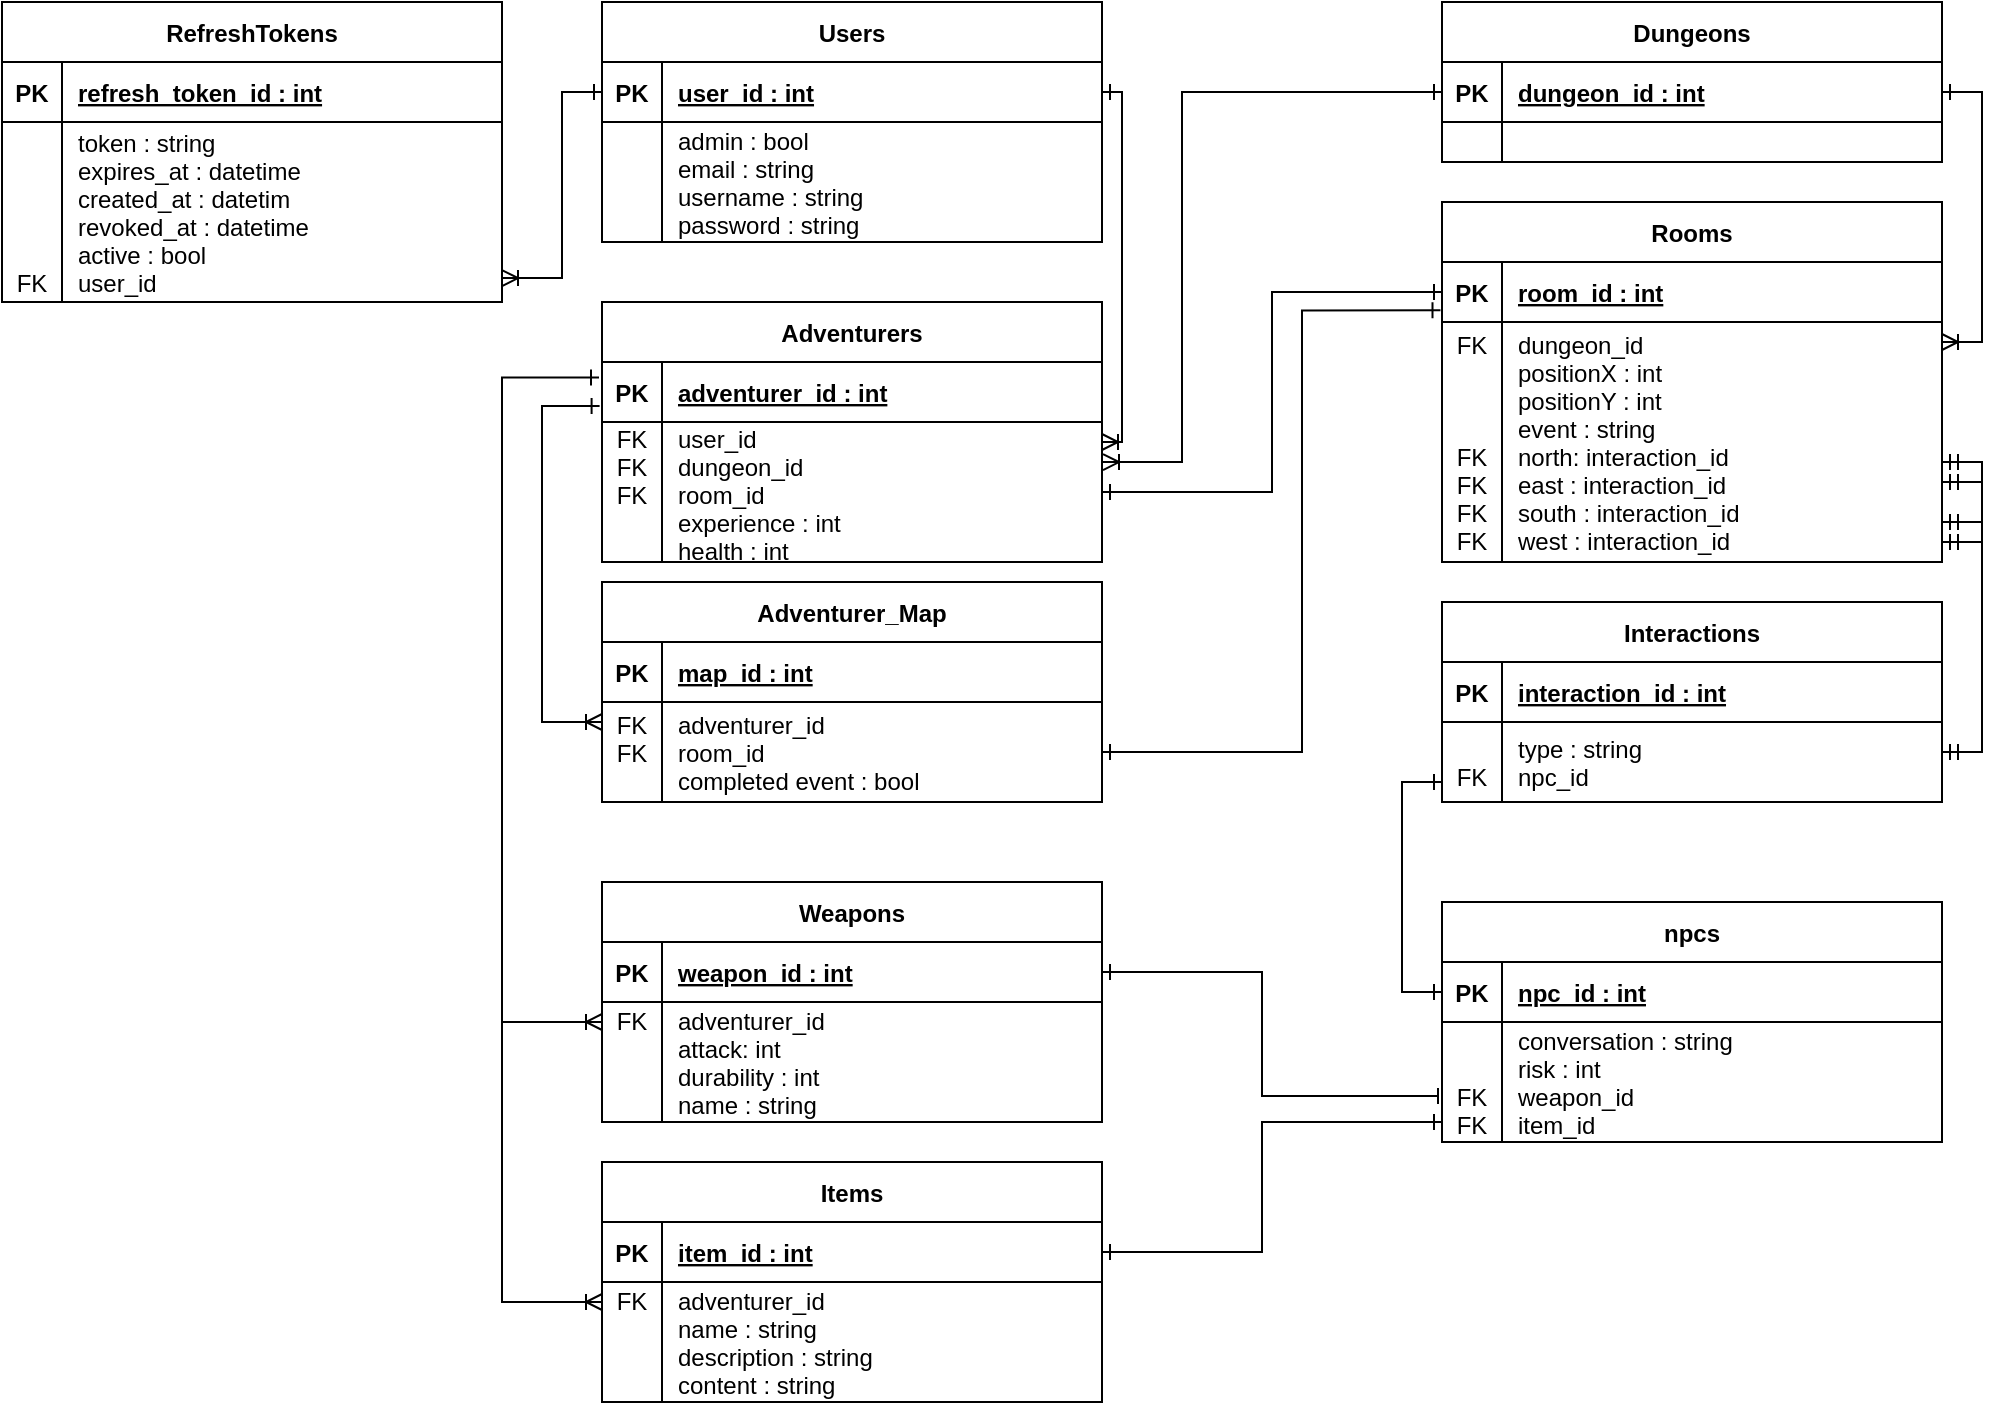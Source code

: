 <mxfile version="15.3.7" type="device"><diagram id="R2lEEEUBdFMjLlhIrx00" name="Page-1"><mxGraphModel dx="1312" dy="761" grid="1" gridSize="10" guides="1" tooltips="1" connect="1" arrows="1" fold="1" page="1" pageScale="1" pageWidth="850" pageHeight="1100" math="0" shadow="0" extFonts="Permanent Marker^https://fonts.googleapis.com/css?family=Permanent+Marker"><root><mxCell id="0"/><mxCell id="1" parent="0"/><mxCell id="aeh51tjurG49gec1VI62-1" value="Users" style="shape=table;startSize=30;container=1;collapsible=1;childLayout=tableLayout;fixedRows=1;rowLines=0;fontStyle=1;align=center;resizeLast=1;" parent="1" vertex="1"><mxGeometry x="70" y="40" width="250" height="120" as="geometry"/></mxCell><mxCell id="aeh51tjurG49gec1VI62-2" value="" style="shape=partialRectangle;collapsible=0;dropTarget=0;pointerEvents=0;fillColor=none;points=[[0,0.5],[1,0.5]];portConstraint=eastwest;top=0;left=0;right=0;bottom=1;" parent="aeh51tjurG49gec1VI62-1" vertex="1"><mxGeometry y="30" width="250" height="30" as="geometry"/></mxCell><mxCell id="aeh51tjurG49gec1VI62-3" value="PK" style="shape=partialRectangle;overflow=hidden;connectable=0;fillColor=none;top=0;left=0;bottom=0;right=0;fontStyle=1;" parent="aeh51tjurG49gec1VI62-2" vertex="1"><mxGeometry width="30" height="30" as="geometry"/></mxCell><mxCell id="aeh51tjurG49gec1VI62-4" value="user_id : int" style="shape=partialRectangle;overflow=hidden;connectable=0;fillColor=none;top=0;left=0;bottom=0;right=0;align=left;spacingLeft=6;fontStyle=5;" parent="aeh51tjurG49gec1VI62-2" vertex="1"><mxGeometry x="30" width="220" height="30" as="geometry"/></mxCell><mxCell id="aeh51tjurG49gec1VI62-5" value="" style="shape=partialRectangle;collapsible=0;dropTarget=0;pointerEvents=0;fillColor=none;points=[[0,0.5],[1,0.5]];portConstraint=eastwest;top=0;left=0;right=0;bottom=0;" parent="aeh51tjurG49gec1VI62-1" vertex="1"><mxGeometry y="60" width="250" height="60" as="geometry"/></mxCell><mxCell id="aeh51tjurG49gec1VI62-6" value="" style="shape=partialRectangle;overflow=hidden;connectable=0;fillColor=none;top=0;left=0;bottom=0;right=0;" parent="aeh51tjurG49gec1VI62-5" vertex="1"><mxGeometry width="30" height="60" as="geometry"/></mxCell><mxCell id="aeh51tjurG49gec1VI62-7" value="admin : bool&#10;email : string&#10;username : string&#10;password : string" style="shape=partialRectangle;overflow=hidden;connectable=0;fillColor=none;top=0;left=0;bottom=0;right=0;align=left;spacingLeft=6;" parent="aeh51tjurG49gec1VI62-5" vertex="1"><mxGeometry x="30" width="220" height="60" as="geometry"/></mxCell><mxCell id="aeh51tjurG49gec1VI62-8" value="Dungeons" style="shape=table;startSize=30;container=1;collapsible=1;childLayout=tableLayout;fixedRows=1;rowLines=0;fontStyle=1;align=center;resizeLast=1;" parent="1" vertex="1"><mxGeometry x="490" y="40" width="250" height="80" as="geometry"/></mxCell><mxCell id="aeh51tjurG49gec1VI62-9" value="" style="shape=partialRectangle;collapsible=0;dropTarget=0;pointerEvents=0;fillColor=none;points=[[0,0.5],[1,0.5]];portConstraint=eastwest;top=0;left=0;right=0;bottom=1;" parent="aeh51tjurG49gec1VI62-8" vertex="1"><mxGeometry y="30" width="250" height="30" as="geometry"/></mxCell><mxCell id="aeh51tjurG49gec1VI62-10" value="PK" style="shape=partialRectangle;overflow=hidden;connectable=0;fillColor=none;top=0;left=0;bottom=0;right=0;fontStyle=1;" parent="aeh51tjurG49gec1VI62-9" vertex="1"><mxGeometry width="30" height="30" as="geometry"/></mxCell><mxCell id="aeh51tjurG49gec1VI62-11" value="dungeon_id : int" style="shape=partialRectangle;overflow=hidden;connectable=0;fillColor=none;top=0;left=0;bottom=0;right=0;align=left;spacingLeft=6;fontStyle=5;" parent="aeh51tjurG49gec1VI62-9" vertex="1"><mxGeometry x="30" width="220" height="30" as="geometry"/></mxCell><mxCell id="aeh51tjurG49gec1VI62-12" value="" style="shape=partialRectangle;collapsible=0;dropTarget=0;pointerEvents=0;fillColor=none;points=[[0,0.5],[1,0.5]];portConstraint=eastwest;top=0;left=0;right=0;bottom=0;" parent="aeh51tjurG49gec1VI62-8" vertex="1"><mxGeometry y="60" width="250" height="20" as="geometry"/></mxCell><mxCell id="aeh51tjurG49gec1VI62-13" value="" style="shape=partialRectangle;overflow=hidden;connectable=0;fillColor=none;top=0;left=0;bottom=0;right=0;" parent="aeh51tjurG49gec1VI62-12" vertex="1"><mxGeometry width="30" height="20" as="geometry"/></mxCell><mxCell id="aeh51tjurG49gec1VI62-14" value="" style="shape=partialRectangle;overflow=hidden;connectable=0;fillColor=none;top=0;left=0;bottom=0;right=0;align=left;spacingLeft=6;" parent="aeh51tjurG49gec1VI62-12" vertex="1"><mxGeometry x="30" width="220" height="20" as="geometry"/></mxCell><mxCell id="aeh51tjurG49gec1VI62-15" value="Rooms" style="shape=table;startSize=30;container=1;collapsible=1;childLayout=tableLayout;fixedRows=1;rowLines=0;fontStyle=1;align=center;resizeLast=1;" parent="1" vertex="1"><mxGeometry x="490" y="140" width="250" height="180" as="geometry"/></mxCell><mxCell id="aeh51tjurG49gec1VI62-16" value="" style="shape=partialRectangle;collapsible=0;dropTarget=0;pointerEvents=0;fillColor=none;points=[[0,0.5],[1,0.5]];portConstraint=eastwest;top=0;left=0;right=0;bottom=1;" parent="aeh51tjurG49gec1VI62-15" vertex="1"><mxGeometry y="30" width="250" height="30" as="geometry"/></mxCell><mxCell id="aeh51tjurG49gec1VI62-17" value="PK" style="shape=partialRectangle;overflow=hidden;connectable=0;fillColor=none;top=0;left=0;bottom=0;right=0;fontStyle=1;" parent="aeh51tjurG49gec1VI62-16" vertex="1"><mxGeometry width="30" height="30" as="geometry"/></mxCell><mxCell id="aeh51tjurG49gec1VI62-18" value="room_id : int" style="shape=partialRectangle;overflow=hidden;connectable=0;fillColor=none;top=0;left=0;bottom=0;right=0;align=left;spacingLeft=6;fontStyle=5;" parent="aeh51tjurG49gec1VI62-16" vertex="1"><mxGeometry x="30" width="220" height="30" as="geometry"/></mxCell><mxCell id="aeh51tjurG49gec1VI62-19" value="" style="shape=partialRectangle;collapsible=0;dropTarget=0;pointerEvents=0;fillColor=none;points=[[0,0.5],[1,0.5]];portConstraint=eastwest;top=0;left=0;right=0;bottom=0;" parent="aeh51tjurG49gec1VI62-15" vertex="1"><mxGeometry y="60" width="250" height="120" as="geometry"/></mxCell><mxCell id="aeh51tjurG49gec1VI62-20" value="FK&#10;&#10;&#10;&#10;FK&#10;FK&#10;FK&#10;FK" style="shape=partialRectangle;overflow=hidden;connectable=0;fillColor=none;top=0;left=0;bottom=0;right=0;" parent="aeh51tjurG49gec1VI62-19" vertex="1"><mxGeometry width="30" height="120" as="geometry"/></mxCell><mxCell id="aeh51tjurG49gec1VI62-21" value="dungeon_id&#10;positionX : int&#10;positionY : int&#10;event : string&#10;north: interaction_id&#10;east : interaction_id&#10;south : interaction_id&#10;west : interaction_id" style="shape=partialRectangle;overflow=hidden;connectable=0;fillColor=none;top=0;left=0;bottom=0;right=0;align=left;spacingLeft=6;" parent="aeh51tjurG49gec1VI62-19" vertex="1"><mxGeometry x="30" width="220" height="120" as="geometry"/></mxCell><mxCell id="aeh51tjurG49gec1VI62-93" style="edgeStyle=orthogonalEdgeStyle;rounded=0;orthogonalLoop=1;jettySize=auto;html=1;startArrow=ERoneToMany;startFill=0;endArrow=ERone;endFill=0;exitX=1.002;exitY=0.286;exitDx=0;exitDy=0;exitPerimeter=0;" parent="1" source="aeh51tjurG49gec1VI62-33" edge="1"><mxGeometry relative="1" as="geometry"><Array as="points"><mxPoint x="360" y="270"/><mxPoint x="360" y="85"/></Array><mxPoint x="490" y="85" as="targetPoint"/></mxGeometry></mxCell><mxCell id="aeh51tjurG49gec1VI62-29" value="Adventurers" style="shape=table;startSize=30;container=1;collapsible=1;childLayout=tableLayout;fixedRows=1;rowLines=0;fontStyle=1;align=center;resizeLast=1;" parent="1" vertex="1"><mxGeometry x="70" y="190" width="250" height="130" as="geometry"/></mxCell><mxCell id="aeh51tjurG49gec1VI62-30" value="" style="shape=partialRectangle;collapsible=0;dropTarget=0;pointerEvents=0;fillColor=none;points=[[0,0.5],[1,0.5]];portConstraint=eastwest;top=0;left=0;right=0;bottom=1;" parent="aeh51tjurG49gec1VI62-29" vertex="1"><mxGeometry y="30" width="250" height="30" as="geometry"/></mxCell><mxCell id="aeh51tjurG49gec1VI62-31" value="PK" style="shape=partialRectangle;overflow=hidden;connectable=0;fillColor=none;top=0;left=0;bottom=0;right=0;fontStyle=1;" parent="aeh51tjurG49gec1VI62-30" vertex="1"><mxGeometry width="30" height="30" as="geometry"><mxRectangle width="30" height="30" as="alternateBounds"/></mxGeometry></mxCell><mxCell id="aeh51tjurG49gec1VI62-32" value="adventurer_id : int" style="shape=partialRectangle;overflow=hidden;connectable=0;fillColor=none;top=0;left=0;bottom=0;right=0;align=left;spacingLeft=6;fontStyle=5;" parent="aeh51tjurG49gec1VI62-30" vertex="1"><mxGeometry x="30" width="220" height="30" as="geometry"><mxRectangle width="220" height="30" as="alternateBounds"/></mxGeometry></mxCell><mxCell id="aeh51tjurG49gec1VI62-33" value="" style="shape=partialRectangle;collapsible=0;dropTarget=0;pointerEvents=0;fillColor=none;points=[[0,0.5],[1,0.5]];portConstraint=eastwest;top=0;left=0;right=0;bottom=0;" parent="aeh51tjurG49gec1VI62-29" vertex="1"><mxGeometry y="60" width="250" height="70" as="geometry"/></mxCell><mxCell id="aeh51tjurG49gec1VI62-34" value="FK&#10;FK&#10;FK&#10;&#10;" style="shape=partialRectangle;overflow=hidden;connectable=0;fillColor=none;top=0;left=0;bottom=0;right=0;" parent="aeh51tjurG49gec1VI62-33" vertex="1"><mxGeometry width="30" height="70" as="geometry"><mxRectangle width="30" height="70" as="alternateBounds"/></mxGeometry></mxCell><mxCell id="aeh51tjurG49gec1VI62-35" value="user_id&#10;dungeon_id&#10;room_id&#10;experience : int&#10;health : int" style="shape=partialRectangle;overflow=hidden;connectable=0;fillColor=none;top=0;left=0;bottom=0;right=0;align=left;spacingLeft=6;" parent="aeh51tjurG49gec1VI62-33" vertex="1"><mxGeometry x="30" width="220" height="70" as="geometry"><mxRectangle width="220" height="70" as="alternateBounds"/></mxGeometry></mxCell><mxCell id="aeh51tjurG49gec1VI62-43" value="Weapons" style="shape=table;startSize=30;container=1;collapsible=1;childLayout=tableLayout;fixedRows=1;rowLines=0;fontStyle=1;align=center;resizeLast=1;" parent="1" vertex="1"><mxGeometry x="70" y="480" width="250" height="120" as="geometry"/></mxCell><mxCell id="aeh51tjurG49gec1VI62-44" value="" style="shape=partialRectangle;collapsible=0;dropTarget=0;pointerEvents=0;fillColor=none;points=[[0,0.5],[1,0.5]];portConstraint=eastwest;top=0;left=0;right=0;bottom=1;" parent="aeh51tjurG49gec1VI62-43" vertex="1"><mxGeometry y="30" width="250" height="30" as="geometry"/></mxCell><mxCell id="aeh51tjurG49gec1VI62-45" value="PK" style="shape=partialRectangle;overflow=hidden;connectable=0;fillColor=none;top=0;left=0;bottom=0;right=0;fontStyle=1;" parent="aeh51tjurG49gec1VI62-44" vertex="1"><mxGeometry width="30" height="30" as="geometry"/></mxCell><mxCell id="aeh51tjurG49gec1VI62-46" value="weapon_id : int" style="shape=partialRectangle;overflow=hidden;connectable=0;fillColor=none;top=0;left=0;bottom=0;right=0;align=left;spacingLeft=6;fontStyle=5;" parent="aeh51tjurG49gec1VI62-44" vertex="1"><mxGeometry x="30" width="220" height="30" as="geometry"/></mxCell><mxCell id="aeh51tjurG49gec1VI62-47" value="" style="shape=partialRectangle;collapsible=0;dropTarget=0;pointerEvents=0;fillColor=none;points=[[0,0.5],[1,0.5]];portConstraint=eastwest;top=0;left=0;right=0;bottom=0;" parent="aeh51tjurG49gec1VI62-43" vertex="1"><mxGeometry y="60" width="250" height="60" as="geometry"/></mxCell><mxCell id="aeh51tjurG49gec1VI62-48" value="FK&#10;&#10;&#10;" style="shape=partialRectangle;overflow=hidden;connectable=0;fillColor=none;top=0;left=0;bottom=0;right=0;" parent="aeh51tjurG49gec1VI62-47" vertex="1"><mxGeometry width="30" height="60" as="geometry"/></mxCell><mxCell id="aeh51tjurG49gec1VI62-49" value="adventurer_id&#10;attack: int&#10;durability : int&#10;name : string" style="shape=partialRectangle;overflow=hidden;connectable=0;fillColor=none;top=0;left=0;bottom=0;right=0;align=left;spacingLeft=6;" parent="aeh51tjurG49gec1VI62-47" vertex="1"><mxGeometry x="30" width="220" height="60" as="geometry"/></mxCell><mxCell id="aeh51tjurG49gec1VI62-50" value="Items" style="shape=table;startSize=30;container=1;collapsible=1;childLayout=tableLayout;fixedRows=1;rowLines=0;fontStyle=1;align=center;resizeLast=1;" parent="1" vertex="1"><mxGeometry x="70" y="620" width="250" height="120" as="geometry"/></mxCell><mxCell id="aeh51tjurG49gec1VI62-51" value="" style="shape=partialRectangle;collapsible=0;dropTarget=0;pointerEvents=0;fillColor=none;points=[[0,0.5],[1,0.5]];portConstraint=eastwest;top=0;left=0;right=0;bottom=1;" parent="aeh51tjurG49gec1VI62-50" vertex="1"><mxGeometry y="30" width="250" height="30" as="geometry"/></mxCell><mxCell id="aeh51tjurG49gec1VI62-52" value="PK" style="shape=partialRectangle;overflow=hidden;connectable=0;fillColor=none;top=0;left=0;bottom=0;right=0;fontStyle=1;" parent="aeh51tjurG49gec1VI62-51" vertex="1"><mxGeometry width="30" height="30" as="geometry"/></mxCell><mxCell id="aeh51tjurG49gec1VI62-53" value="item_id : int" style="shape=partialRectangle;overflow=hidden;connectable=0;fillColor=none;top=0;left=0;bottom=0;right=0;align=left;spacingLeft=6;fontStyle=5;" parent="aeh51tjurG49gec1VI62-51" vertex="1"><mxGeometry x="30" width="220" height="30" as="geometry"/></mxCell><mxCell id="aeh51tjurG49gec1VI62-54" value="" style="shape=partialRectangle;collapsible=0;dropTarget=0;pointerEvents=0;fillColor=none;points=[[0,0.5],[1,0.5]];portConstraint=eastwest;top=0;left=0;right=0;bottom=0;" parent="aeh51tjurG49gec1VI62-50" vertex="1"><mxGeometry y="60" width="250" height="60" as="geometry"/></mxCell><mxCell id="aeh51tjurG49gec1VI62-55" value="FK&#10;&#10;&#10;" style="shape=partialRectangle;overflow=hidden;connectable=0;fillColor=none;top=0;left=0;bottom=0;right=0;" parent="aeh51tjurG49gec1VI62-54" vertex="1"><mxGeometry width="30" height="60" as="geometry"/></mxCell><mxCell id="aeh51tjurG49gec1VI62-56" value="adventurer_id&#10;name : string&#10;description : string&#10;content : string" style="shape=partialRectangle;overflow=hidden;connectable=0;fillColor=none;top=0;left=0;bottom=0;right=0;align=left;spacingLeft=6;" parent="aeh51tjurG49gec1VI62-54" vertex="1"><mxGeometry x="30" width="220" height="60" as="geometry"/></mxCell><mxCell id="aeh51tjurG49gec1VI62-64" value="Adventurer_Map" style="shape=table;startSize=30;container=1;collapsible=1;childLayout=tableLayout;fixedRows=1;rowLines=0;fontStyle=1;align=center;resizeLast=1;" parent="1" vertex="1"><mxGeometry x="70" y="330" width="250" height="110" as="geometry"/></mxCell><mxCell id="aeh51tjurG49gec1VI62-65" value="" style="shape=partialRectangle;collapsible=0;dropTarget=0;pointerEvents=0;fillColor=none;points=[[0,0.5],[1,0.5]];portConstraint=eastwest;top=0;left=0;right=0;bottom=1;" parent="aeh51tjurG49gec1VI62-64" vertex="1"><mxGeometry y="30" width="250" height="30" as="geometry"/></mxCell><mxCell id="aeh51tjurG49gec1VI62-66" value="PK" style="shape=partialRectangle;overflow=hidden;connectable=0;fillColor=none;top=0;left=0;bottom=0;right=0;fontStyle=1;" parent="aeh51tjurG49gec1VI62-65" vertex="1"><mxGeometry width="30" height="30" as="geometry"/></mxCell><mxCell id="aeh51tjurG49gec1VI62-67" value="map_id : int" style="shape=partialRectangle;overflow=hidden;connectable=0;fillColor=none;top=0;left=0;bottom=0;right=0;align=left;spacingLeft=6;fontStyle=5;" parent="aeh51tjurG49gec1VI62-65" vertex="1"><mxGeometry x="30" width="220" height="30" as="geometry"/></mxCell><mxCell id="aeh51tjurG49gec1VI62-68" value="" style="shape=partialRectangle;collapsible=0;dropTarget=0;pointerEvents=0;fillColor=none;points=[[0,0.5],[1,0.5]];portConstraint=eastwest;top=0;left=0;right=0;bottom=0;" parent="aeh51tjurG49gec1VI62-64" vertex="1"><mxGeometry y="60" width="250" height="50" as="geometry"/></mxCell><mxCell id="aeh51tjurG49gec1VI62-69" value="FK&#10;FK&#10;" style="shape=partialRectangle;overflow=hidden;connectable=0;fillColor=none;top=0;left=0;bottom=0;right=0;" parent="aeh51tjurG49gec1VI62-68" vertex="1"><mxGeometry width="30" height="50" as="geometry"/></mxCell><mxCell id="aeh51tjurG49gec1VI62-70" value="adventurer_id&#10;room_id&#10;completed event : bool" style="shape=partialRectangle;overflow=hidden;connectable=0;fillColor=none;top=0;left=0;bottom=0;right=0;align=left;spacingLeft=6;" parent="aeh51tjurG49gec1VI62-68" vertex="1"><mxGeometry x="30" width="220" height="50" as="geometry"/></mxCell><mxCell id="aeh51tjurG49gec1VI62-78" value="Interactions" style="shape=table;startSize=30;container=1;collapsible=1;childLayout=tableLayout;fixedRows=1;rowLines=0;fontStyle=1;align=center;resizeLast=1;" parent="1" vertex="1"><mxGeometry x="490" y="340" width="250" height="100" as="geometry"/></mxCell><mxCell id="2sRjFsI6N0OxguOoM-qy-12" value="" style="shape=partialRectangle;collapsible=0;dropTarget=0;pointerEvents=0;fillColor=none;points=[[0,0.5],[1,0.5]];portConstraint=eastwest;top=0;left=0;right=0;bottom=1;" parent="aeh51tjurG49gec1VI62-78" vertex="1"><mxGeometry y="30" width="250" height="30" as="geometry"/></mxCell><mxCell id="2sRjFsI6N0OxguOoM-qy-13" value="PK" style="shape=partialRectangle;overflow=hidden;connectable=0;fillColor=none;top=0;left=0;bottom=0;right=0;fontStyle=1;" parent="2sRjFsI6N0OxguOoM-qy-12" vertex="1"><mxGeometry width="30" height="30" as="geometry"><mxRectangle width="30" height="30" as="alternateBounds"/></mxGeometry></mxCell><mxCell id="2sRjFsI6N0OxguOoM-qy-14" value="interaction_id : int" style="shape=partialRectangle;overflow=hidden;connectable=0;fillColor=none;top=0;left=0;bottom=0;right=0;align=left;spacingLeft=6;fontStyle=5;" parent="2sRjFsI6N0OxguOoM-qy-12" vertex="1"><mxGeometry x="30" width="220" height="30" as="geometry"><mxRectangle width="220" height="30" as="alternateBounds"/></mxGeometry></mxCell><mxCell id="aeh51tjurG49gec1VI62-82" value="" style="shape=partialRectangle;collapsible=0;dropTarget=0;pointerEvents=0;fillColor=none;points=[[0,0.5],[1,0.5]];portConstraint=eastwest;top=0;left=0;right=0;bottom=0;" parent="aeh51tjurG49gec1VI62-78" vertex="1"><mxGeometry y="60" width="250" height="40" as="geometry"/></mxCell><mxCell id="aeh51tjurG49gec1VI62-83" value="&#10;FK" style="shape=partialRectangle;overflow=hidden;connectable=0;fillColor=none;top=0;left=0;bottom=0;right=0;" parent="aeh51tjurG49gec1VI62-82" vertex="1"><mxGeometry width="30" height="40" as="geometry"><mxRectangle width="30" height="40" as="alternateBounds"/></mxGeometry></mxCell><mxCell id="aeh51tjurG49gec1VI62-84" value="type : string&#10;npc_id" style="shape=partialRectangle;overflow=hidden;connectable=0;fillColor=none;top=0;left=0;bottom=0;right=0;align=left;spacingLeft=6;" parent="aeh51tjurG49gec1VI62-82" vertex="1"><mxGeometry x="30" width="220" height="40" as="geometry"><mxRectangle width="220" height="40" as="alternateBounds"/></mxGeometry></mxCell><mxCell id="aeh51tjurG49gec1VI62-85" value="npcs" style="shape=table;startSize=30;container=1;collapsible=1;childLayout=tableLayout;fixedRows=1;rowLines=0;fontStyle=1;align=center;resizeLast=1;" parent="1" vertex="1"><mxGeometry x="490" y="490" width="250" height="120" as="geometry"/></mxCell><mxCell id="aeh51tjurG49gec1VI62-86" value="" style="shape=partialRectangle;collapsible=0;dropTarget=0;pointerEvents=0;fillColor=none;points=[[0,0.5],[1,0.5]];portConstraint=eastwest;top=0;left=0;right=0;bottom=1;" parent="aeh51tjurG49gec1VI62-85" vertex="1"><mxGeometry y="30" width="250" height="30" as="geometry"/></mxCell><mxCell id="aeh51tjurG49gec1VI62-87" value="PK" style="shape=partialRectangle;overflow=hidden;connectable=0;fillColor=none;top=0;left=0;bottom=0;right=0;fontStyle=1;" parent="aeh51tjurG49gec1VI62-86" vertex="1"><mxGeometry width="30" height="30" as="geometry"><mxRectangle width="30" height="30" as="alternateBounds"/></mxGeometry></mxCell><mxCell id="aeh51tjurG49gec1VI62-88" value="npc_id : int" style="shape=partialRectangle;overflow=hidden;connectable=0;fillColor=none;top=0;left=0;bottom=0;right=0;align=left;spacingLeft=6;fontStyle=5;" parent="aeh51tjurG49gec1VI62-86" vertex="1"><mxGeometry x="30" width="220" height="30" as="geometry"><mxRectangle width="220" height="30" as="alternateBounds"/></mxGeometry></mxCell><mxCell id="aeh51tjurG49gec1VI62-89" value="" style="shape=partialRectangle;collapsible=0;dropTarget=0;pointerEvents=0;fillColor=none;points=[[0,0.5],[1,0.5]];portConstraint=eastwest;top=0;left=0;right=0;bottom=0;" parent="aeh51tjurG49gec1VI62-85" vertex="1"><mxGeometry y="60" width="250" height="60" as="geometry"/></mxCell><mxCell id="aeh51tjurG49gec1VI62-90" value="&#10;&#10;FK&#10;FK" style="shape=partialRectangle;overflow=hidden;connectable=0;fillColor=none;top=0;left=0;bottom=0;right=0;" parent="aeh51tjurG49gec1VI62-89" vertex="1"><mxGeometry width="30" height="60" as="geometry"><mxRectangle width="30" height="60" as="alternateBounds"/></mxGeometry></mxCell><mxCell id="aeh51tjurG49gec1VI62-91" value="conversation : string&#10;risk : int&#10;weapon_id&#10;item_id" style="shape=partialRectangle;overflow=hidden;connectable=0;fillColor=none;top=0;left=0;bottom=0;right=0;align=left;spacingLeft=6;" parent="aeh51tjurG49gec1VI62-89" vertex="1"><mxGeometry x="30" width="220" height="60" as="geometry"><mxRectangle width="220" height="60" as="alternateBounds"/></mxGeometry></mxCell><mxCell id="aeh51tjurG49gec1VI62-92" style="edgeStyle=orthogonalEdgeStyle;rounded=0;orthogonalLoop=1;jettySize=auto;html=1;startArrow=ERoneToMany;startFill=0;endArrow=ERone;endFill=0;" parent="1" source="aeh51tjurG49gec1VI62-33" edge="1"><mxGeometry relative="1" as="geometry"><mxPoint x="320" y="85" as="targetPoint"/><Array as="points"><mxPoint x="330" y="260"/><mxPoint x="330" y="85"/></Array></mxGeometry></mxCell><mxCell id="aeh51tjurG49gec1VI62-94" style="edgeStyle=orthogonalEdgeStyle;rounded=0;orthogonalLoop=1;jettySize=auto;html=1;startArrow=ERone;startFill=0;endArrow=ERoneToMany;endFill=0;" parent="1" source="aeh51tjurG49gec1VI62-9" edge="1"><mxGeometry relative="1" as="geometry"><mxPoint x="740" y="210" as="targetPoint"/><Array as="points"><mxPoint x="760" y="85"/><mxPoint x="760" y="210"/></Array></mxGeometry></mxCell><mxCell id="aeh51tjurG49gec1VI62-95" style="edgeStyle=orthogonalEdgeStyle;rounded=0;orthogonalLoop=1;jettySize=auto;html=1;entryX=0;entryY=0.5;entryDx=0;entryDy=0;startArrow=ERone;startFill=0;endArrow=ERone;endFill=0;" parent="1" source="aeh51tjurG49gec1VI62-33" target="aeh51tjurG49gec1VI62-16" edge="1"><mxGeometry relative="1" as="geometry"/></mxCell><mxCell id="aeh51tjurG49gec1VI62-96" style="edgeStyle=orthogonalEdgeStyle;rounded=0;orthogonalLoop=1;jettySize=auto;html=1;entryX=-0.005;entryY=0.72;entryDx=0;entryDy=0;startArrow=ERoneToMany;startFill=0;endArrow=ERone;endFill=0;entryPerimeter=0;" parent="1" source="aeh51tjurG49gec1VI62-68" target="aeh51tjurG49gec1VI62-30" edge="1"><mxGeometry relative="1" as="geometry"><Array as="points"><mxPoint x="40" y="400"/><mxPoint x="40" y="242"/><mxPoint x="69" y="242"/></Array></mxGeometry></mxCell><mxCell id="aeh51tjurG49gec1VI62-97" style="edgeStyle=orthogonalEdgeStyle;rounded=0;orthogonalLoop=1;jettySize=auto;html=1;entryX=-0.003;entryY=0.805;entryDx=0;entryDy=0;entryPerimeter=0;startArrow=ERone;startFill=0;endArrow=ERone;endFill=0;" parent="1" source="aeh51tjurG49gec1VI62-68" target="aeh51tjurG49gec1VI62-16" edge="1"><mxGeometry relative="1" as="geometry"><Array as="points"><mxPoint x="420" y="415"/><mxPoint x="420" y="194"/></Array></mxGeometry></mxCell><mxCell id="aeh51tjurG49gec1VI62-98" style="edgeStyle=orthogonalEdgeStyle;rounded=0;orthogonalLoop=1;jettySize=auto;html=1;startArrow=ERoneToMany;startFill=0;endArrow=ERone;endFill=0;entryX=-0.006;entryY=0.257;entryDx=0;entryDy=0;entryPerimeter=0;" parent="1" source="aeh51tjurG49gec1VI62-47" target="aeh51tjurG49gec1VI62-30" edge="1"><mxGeometry relative="1" as="geometry"><mxPoint x="60" y="220" as="targetPoint"/><Array as="points"><mxPoint x="20" y="550"/><mxPoint x="20" y="228"/></Array></mxGeometry></mxCell><mxCell id="aeh51tjurG49gec1VI62-99" style="edgeStyle=orthogonalEdgeStyle;rounded=0;orthogonalLoop=1;jettySize=auto;html=1;startArrow=ERoneToMany;startFill=0;endArrow=none;endFill=0;" parent="1" source="aeh51tjurG49gec1VI62-54" edge="1"><mxGeometry relative="1" as="geometry"><mxPoint x="20.0" y="540" as="targetPoint"/><Array as="points"><mxPoint x="20" y="690"/></Array></mxGeometry></mxCell><mxCell id="aeh51tjurG49gec1VI62-101" style="edgeStyle=orthogonalEdgeStyle;rounded=0;orthogonalLoop=1;jettySize=auto;html=1;entryX=1;entryY=0.5;entryDx=0;entryDy=0;startArrow=ERmandOne;startFill=0;endArrow=ERmandOne;endFill=0;" parent="1" source="aeh51tjurG49gec1VI62-19" edge="1"><mxGeometry relative="1" as="geometry"><Array as="points"><mxPoint x="760" y="270"/><mxPoint x="760" y="415"/></Array><mxPoint x="740" y="415" as="targetPoint"/></mxGeometry></mxCell><mxCell id="aeh51tjurG49gec1VI62-102" style="edgeStyle=orthogonalEdgeStyle;rounded=0;orthogonalLoop=1;jettySize=auto;html=1;startArrow=ERmandOne;startFill=0;endArrow=none;endFill=0;" parent="1" source="aeh51tjurG49gec1VI62-19" edge="1"><mxGeometry relative="1" as="geometry"><mxPoint x="760" y="290" as="targetPoint"/><Array as="points"><mxPoint x="760" y="280"/></Array></mxGeometry></mxCell><mxCell id="aeh51tjurG49gec1VI62-103" style="edgeStyle=orthogonalEdgeStyle;rounded=0;orthogonalLoop=1;jettySize=auto;html=1;startArrow=ERmandOne;startFill=0;endArrow=none;endFill=0;" parent="1" source="aeh51tjurG49gec1VI62-19" edge="1"><mxGeometry relative="1" as="geometry"><mxPoint x="760" y="300" as="targetPoint"/><Array as="points"><mxPoint x="750" y="300"/><mxPoint x="750" y="300"/></Array></mxGeometry></mxCell><mxCell id="aeh51tjurG49gec1VI62-104" style="edgeStyle=orthogonalEdgeStyle;rounded=0;orthogonalLoop=1;jettySize=auto;html=1;startArrow=ERmandOne;startFill=0;endArrow=none;endFill=0;" parent="1" source="aeh51tjurG49gec1VI62-19" edge="1"><mxGeometry relative="1" as="geometry"><mxPoint x="760" y="320.0" as="targetPoint"/><Array as="points"><mxPoint x="760" y="310"/></Array></mxGeometry></mxCell><mxCell id="aeh51tjurG49gec1VI62-105" style="edgeStyle=orthogonalEdgeStyle;rounded=0;orthogonalLoop=1;jettySize=auto;html=1;entryX=0;entryY=0.5;entryDx=0;entryDy=0;startArrow=ERone;startFill=0;endArrow=ERone;endFill=0;exitX=0;exitY=0.75;exitDx=0;exitDy=0;exitPerimeter=0;" parent="1" source="aeh51tjurG49gec1VI62-82" target="aeh51tjurG49gec1VI62-86" edge="1"><mxGeometry relative="1" as="geometry"><Array as="points"><mxPoint x="470" y="430"/><mxPoint x="470" y="535"/></Array></mxGeometry></mxCell><mxCell id="A3DeWBYHhcvwP2L8xWuY-1" style="edgeStyle=orthogonalEdgeStyle;rounded=0;orthogonalLoop=1;jettySize=auto;html=1;entryX=1;entryY=0.5;entryDx=0;entryDy=0;startArrow=baseDash;startFill=0;endArrow=ERone;endFill=0;" parent="1" target="aeh51tjurG49gec1VI62-44" edge="1"><mxGeometry relative="1" as="geometry"><mxPoint x="488" y="587" as="sourcePoint"/><Array as="points"><mxPoint x="400" y="587"/><mxPoint x="400" y="525"/></Array></mxGeometry></mxCell><mxCell id="A3DeWBYHhcvwP2L8xWuY-2" style="edgeStyle=orthogonalEdgeStyle;rounded=0;orthogonalLoop=1;jettySize=auto;html=1;entryX=1;entryY=0.5;entryDx=0;entryDy=0;startArrow=ERone;startFill=0;endArrow=ERone;endFill=0;" parent="1" source="aeh51tjurG49gec1VI62-89" target="aeh51tjurG49gec1VI62-51" edge="1"><mxGeometry relative="1" as="geometry"><Array as="points"><mxPoint x="400" y="600"/><mxPoint x="400" y="665"/></Array></mxGeometry></mxCell><mxCell id="2sRjFsI6N0OxguOoM-qy-1" value="RefreshTokens" style="shape=table;startSize=30;container=1;collapsible=1;childLayout=tableLayout;fixedRows=1;rowLines=0;fontStyle=1;align=center;resizeLast=1;" parent="1" vertex="1"><mxGeometry x="-230" y="40" width="250" height="150" as="geometry"/></mxCell><mxCell id="2sRjFsI6N0OxguOoM-qy-2" value="" style="shape=partialRectangle;collapsible=0;dropTarget=0;pointerEvents=0;fillColor=none;points=[[0,0.5],[1,0.5]];portConstraint=eastwest;top=0;left=0;right=0;bottom=1;" parent="2sRjFsI6N0OxguOoM-qy-1" vertex="1"><mxGeometry y="30" width="250" height="30" as="geometry"/></mxCell><mxCell id="2sRjFsI6N0OxguOoM-qy-3" value="PK" style="shape=partialRectangle;overflow=hidden;connectable=0;fillColor=none;top=0;left=0;bottom=0;right=0;fontStyle=1;" parent="2sRjFsI6N0OxguOoM-qy-2" vertex="1"><mxGeometry width="30" height="30" as="geometry"><mxRectangle width="30" height="30" as="alternateBounds"/></mxGeometry></mxCell><mxCell id="2sRjFsI6N0OxguOoM-qy-4" value="refresh_token_id : int" style="shape=partialRectangle;overflow=hidden;connectable=0;fillColor=none;top=0;left=0;bottom=0;right=0;align=left;spacingLeft=6;fontStyle=5;" parent="2sRjFsI6N0OxguOoM-qy-2" vertex="1"><mxGeometry x="30" width="220" height="30" as="geometry"><mxRectangle width="220" height="30" as="alternateBounds"/></mxGeometry></mxCell><mxCell id="2sRjFsI6N0OxguOoM-qy-5" value="" style="shape=partialRectangle;collapsible=0;dropTarget=0;pointerEvents=0;fillColor=none;points=[[0,0.5],[1,0.5]];portConstraint=eastwest;top=0;left=0;right=0;bottom=0;" parent="2sRjFsI6N0OxguOoM-qy-1" vertex="1"><mxGeometry y="60" width="250" height="90" as="geometry"/></mxCell><mxCell id="2sRjFsI6N0OxguOoM-qy-6" value="&#10;&#10;&#10;&#10;&#10;FK" style="shape=partialRectangle;overflow=hidden;connectable=0;fillColor=none;top=0;left=0;bottom=0;right=0;" parent="2sRjFsI6N0OxguOoM-qy-5" vertex="1"><mxGeometry width="30" height="90" as="geometry"><mxRectangle width="30" height="90" as="alternateBounds"/></mxGeometry></mxCell><mxCell id="2sRjFsI6N0OxguOoM-qy-7" value="token : string&#10;expires_at : datetime&#10;created_at : datetim&#10;revoked_at : datetime&#10;active : bool&#10;user_id" style="shape=partialRectangle;overflow=hidden;connectable=0;fillColor=none;top=0;left=0;bottom=0;right=0;align=left;spacingLeft=6;" parent="2sRjFsI6N0OxguOoM-qy-5" vertex="1"><mxGeometry x="30" width="220" height="90" as="geometry"><mxRectangle width="220" height="90" as="alternateBounds"/></mxGeometry></mxCell><mxCell id="2sRjFsI6N0OxguOoM-qy-11" style="edgeStyle=orthogonalEdgeStyle;rounded=0;orthogonalLoop=1;jettySize=auto;html=1;entryX=0;entryY=0.5;entryDx=0;entryDy=0;startArrow=ERoneToMany;startFill=0;endArrow=ERone;endFill=0;exitX=1;exitY=0.867;exitDx=0;exitDy=0;exitPerimeter=0;" parent="1" source="2sRjFsI6N0OxguOoM-qy-5" target="aeh51tjurG49gec1VI62-2" edge="1"><mxGeometry relative="1" as="geometry"><Array as="points"><mxPoint x="50" y="178"/><mxPoint x="50" y="85"/></Array><mxPoint x="80" y="410" as="sourcePoint"/><mxPoint x="78.75" y="251.6" as="targetPoint"/></mxGeometry></mxCell></root></mxGraphModel></diagram></mxfile>